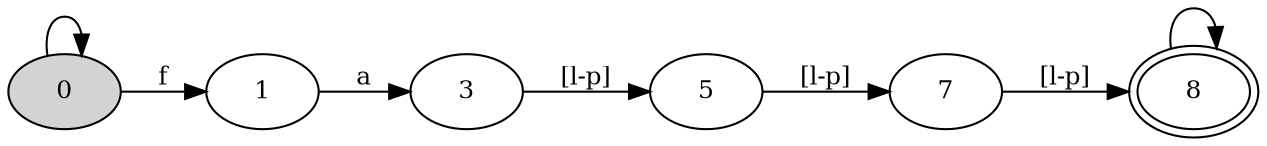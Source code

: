 digraph "SFA" {
rankdir=LR;

//Initial state
node [style = filled, shape = ellipse, peripheries = 1, fillcolor = "#d3d3d3ff", fontsize = 12]
0

//Final states
node [style = filled, shape = ellipse, peripheries = 2, fillcolor = white, fontsize = 12]
8

//Other states
node [style = filled, shape = ellipse, peripheries = 1, fillcolor = white, fontsize = 12]
1
5
3
7

//Transitions
0 -> 1 [label = "f", fontsize = 12 ];
0 -> 0 [label = "", fontsize = 12 ];
1 -> 3 [label = "a", fontsize = 12 ];
5 -> 7 [label = "[l-p]", fontsize = 12 ];
3 -> 5 [label = "[l-p]", fontsize = 12 ];
7 -> 8 [label = "[l-p]", fontsize = 12 ];
8 -> 8 [label = "", fontsize = 12 ];
}
